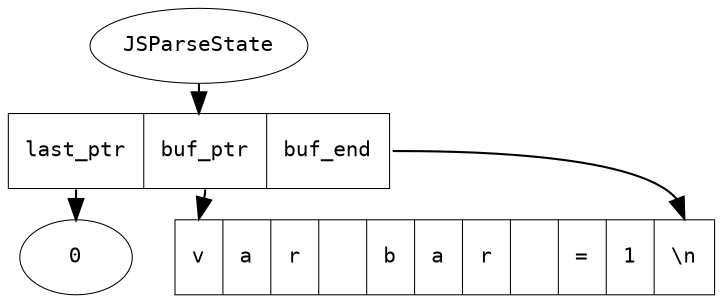 digraph {
	compound=true
	fontname="Inconsolata, Consolas"
	fontsize=10
	margin="0,0"
	ranksep=0.2
	penwidth=0.5
	graph [
		rankdir = "TR"
	];
	node [fontname="Inconsolata, Consolas", fontsize=10, penwidth=0.5]
	edge [fontname="Inconsolata, Consolas", fontsize=10]

    JSParseState [label="JSParseState"];

    parseState [
        label="<f0> last_ptr|<f1> buf_ptr|<f2>buf_end",
        shape="record"
    ];
    "JSParseState" -> parseState;
    		
    atom_array [
    label="<f0> v| <f1> a| <f2> r| <f3>  | <f4> b| <f5> a| <f6> r| <f7> |<f8> =|<f9>1|<f10>\\n", 
    shape="record"
    ];

    "parseState":f0->"0";
    "parseState":f1->"atom_array":f0;
    "parseState":f2->"atom_array":f10;  
      
    edge [arrowhead=vee]
}
